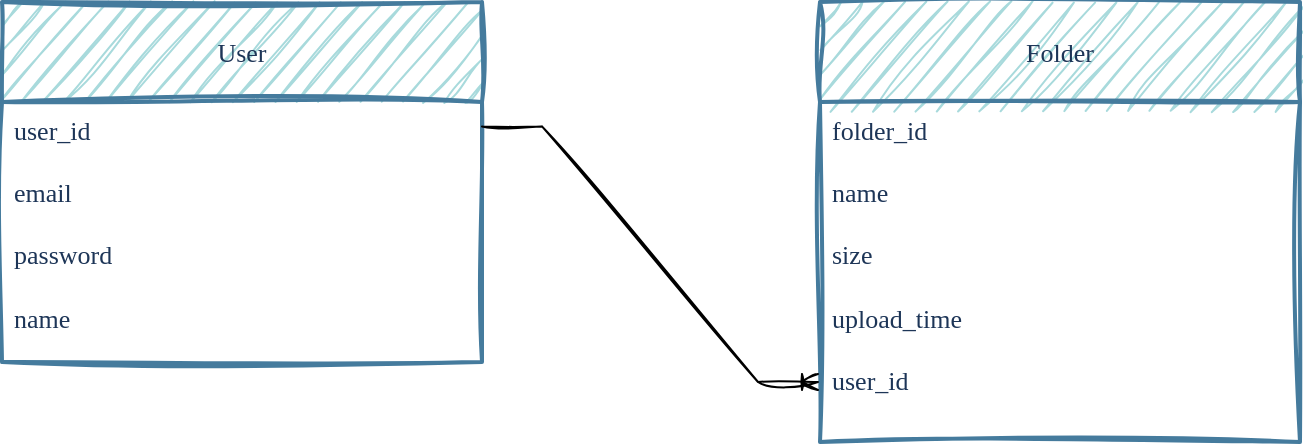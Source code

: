 <mxfile version="24.7.17">
  <diagram id="R2lEEEUBdFMjLlhIrx00" name="Page-1">
    <mxGraphModel dx="1845" dy="834" grid="1" gridSize="10" guides="1" tooltips="1" connect="1" arrows="1" fold="1" page="1" pageScale="1" pageWidth="850" pageHeight="1100" math="0" shadow="0" extFonts="Permanent Marker^https://fonts.googleapis.com/css?family=Permanent+Marker">
      <root>
        <mxCell id="0" />
        <mxCell id="1" parent="0" />
        <mxCell id="2SQHfUbhyMRWp4QX8KE5-18" value="User" style="swimlane;childLayout=stackLayout;horizontal=1;startSize=50;horizontalStack=0;rounded=0;fontSize=13;fontStyle=0;strokeWidth=2;resizeParent=0;resizeLast=1;shadow=0;dashed=0;align=center;arcSize=4;whiteSpace=wrap;html=1;strokeColor=#457B9D;fontColor=#1D3557;fillColor=#A8DADC;labelBackgroundColor=none;sketch=1;curveFitting=1;jiggle=2;fontFamily=Space mono;fontSource=https%3A%2F%2Ffonts.googleapis.com%2Fcss%3Ffamily%3DSpace%2Bmono;" vertex="1" parent="1">
          <mxGeometry x="31" y="160" width="240" height="180" as="geometry" />
        </mxCell>
        <mxCell id="2SQHfUbhyMRWp4QX8KE5-19" value="user_id&lt;div style=&quot;font-size: 13px;&quot;&gt;&lt;br style=&quot;font-size: 13px;&quot;&gt;email&lt;/div&gt;&lt;div style=&quot;font-size: 13px;&quot;&gt;&lt;br style=&quot;font-size: 13px;&quot;&gt;password&lt;/div&gt;&lt;div style=&quot;font-size: 13px;&quot;&gt;&lt;br style=&quot;font-size: 13px;&quot;&gt;&lt;/div&gt;&lt;div style=&quot;font-size: 13px;&quot;&gt;name&lt;/div&gt;" style="align=left;strokeColor=none;fillColor=none;spacingLeft=4;fontSize=13;verticalAlign=top;resizable=0;rotatable=0;part=1;html=1;fontColor=#1D3557;labelBackgroundColor=none;rounded=0;sketch=1;curveFitting=1;jiggle=2;fontFamily=Space mono;fontSource=https%3A%2F%2Ffonts.googleapis.com%2Fcss%3Ffamily%3DSpace%2Bmono;" vertex="1" parent="2SQHfUbhyMRWp4QX8KE5-18">
          <mxGeometry y="50" width="240" height="130" as="geometry" />
        </mxCell>
        <mxCell id="2SQHfUbhyMRWp4QX8KE5-22" value="Folder" style="swimlane;childLayout=stackLayout;horizontal=1;startSize=50;horizontalStack=0;rounded=0;fontSize=13;fontStyle=0;strokeWidth=2;resizeParent=0;resizeLast=1;shadow=0;dashed=0;align=center;arcSize=4;whiteSpace=wrap;html=1;strokeColor=#457B9D;fontColor=#1D3557;fillColor=#A8DADC;labelBackgroundColor=none;sketch=1;curveFitting=1;jiggle=2;fontFamily=Space mono;fontSource=https%3A%2F%2Ffonts.googleapis.com%2Fcss%3Ffamily%3DSpace%2Bmono;" vertex="1" parent="1">
          <mxGeometry x="440" y="160" width="240" height="220" as="geometry" />
        </mxCell>
        <mxCell id="2SQHfUbhyMRWp4QX8KE5-23" value="folder_id&lt;div style=&quot;font-size: 13px;&quot;&gt;&lt;br style=&quot;font-size: 13px;&quot;&gt;name&lt;/div&gt;&lt;div style=&quot;font-size: 13px;&quot;&gt;&lt;br style=&quot;font-size: 13px;&quot;&gt;size&lt;/div&gt;&lt;div style=&quot;font-size: 13px;&quot;&gt;&lt;br style=&quot;font-size: 13px;&quot;&gt;&lt;/div&gt;&lt;div style=&quot;font-size: 13px;&quot;&gt;upload_time&lt;/div&gt;&lt;div style=&quot;font-size: 13px;&quot;&gt;&lt;br style=&quot;font-size: 13px;&quot;&gt;&lt;/div&gt;&lt;div style=&quot;font-size: 13px;&quot;&gt;user_id&lt;/div&gt;&lt;div style=&quot;font-size: 13px;&quot;&gt;&lt;br style=&quot;font-size: 13px;&quot;&gt;&lt;/div&gt;" style="align=left;strokeColor=none;fillColor=none;spacingLeft=4;fontSize=13;verticalAlign=top;resizable=0;rotatable=0;part=1;html=1;fontColor=#1D3557;labelBackgroundColor=none;rounded=0;sketch=1;curveFitting=1;jiggle=2;fontFamily=Space mono;fontSource=https%3A%2F%2Ffonts.googleapis.com%2Fcss%3Ffamily%3DSpace%2Bmono;" vertex="1" parent="2SQHfUbhyMRWp4QX8KE5-22">
          <mxGeometry y="50" width="240" height="170" as="geometry" />
        </mxCell>
        <mxCell id="2SQHfUbhyMRWp4QX8KE5-24" value="" style="edgeStyle=entityRelationEdgeStyle;fontSize=13;html=1;endArrow=ERoneToMany;rounded=0;sketch=1;hachureGap=4;jiggle=2;curveFitting=1;fontFamily=Space mono;fontSource=https%3A%2F%2Ffonts.googleapis.com%2Fcss%3Ffamily%3DSpace%2Bmono;align=left;" edge="1" parent="1">
          <mxGeometry width="100" height="100" relative="1" as="geometry">
            <mxPoint x="271" y="222.2" as="sourcePoint" />
            <mxPoint x="439" y="350" as="targetPoint" />
            <Array as="points">
              <mxPoint x="151" y="-7.8" />
              <mxPoint x="460" y="108.2" />
            </Array>
          </mxGeometry>
        </mxCell>
      </root>
    </mxGraphModel>
  </diagram>
</mxfile>
